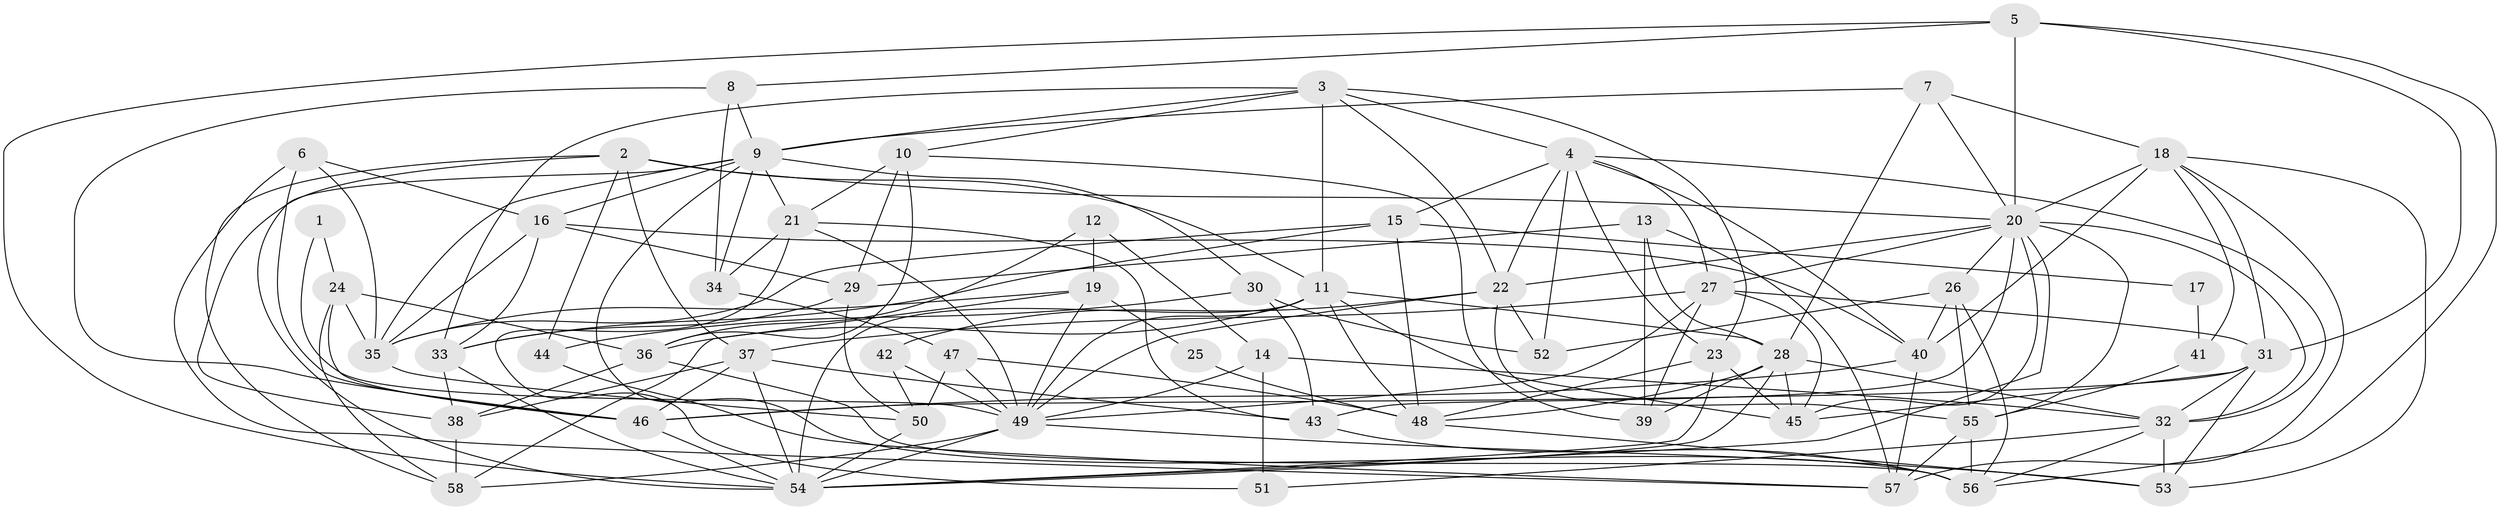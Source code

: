 // original degree distribution, {5: 0.25862068965517243, 8: 0.02586206896551724, 3: 0.27586206896551724, 2: 0.15517241379310345, 4: 0.1810344827586207, 6: 0.08620689655172414, 7: 0.017241379310344827}
// Generated by graph-tools (version 1.1) at 2025/37/03/04/25 23:37:13]
// undirected, 58 vertices, 163 edges
graph export_dot {
  node [color=gray90,style=filled];
  1;
  2;
  3;
  4;
  5;
  6;
  7;
  8;
  9;
  10;
  11;
  12;
  13;
  14;
  15;
  16;
  17;
  18;
  19;
  20;
  21;
  22;
  23;
  24;
  25;
  26;
  27;
  28;
  29;
  30;
  31;
  32;
  33;
  34;
  35;
  36;
  37;
  38;
  39;
  40;
  41;
  42;
  43;
  44;
  45;
  46;
  47;
  48;
  49;
  50;
  51;
  52;
  53;
  54;
  55;
  56;
  57;
  58;
  1 -- 24 [weight=1.0];
  1 -- 49 [weight=1.0];
  2 -- 11 [weight=1.0];
  2 -- 20 [weight=1.0];
  2 -- 37 [weight=1.0];
  2 -- 38 [weight=1.0];
  2 -- 44 [weight=1.0];
  2 -- 58 [weight=1.0];
  3 -- 4 [weight=1.0];
  3 -- 9 [weight=1.0];
  3 -- 10 [weight=1.0];
  3 -- 11 [weight=1.0];
  3 -- 22 [weight=1.0];
  3 -- 23 [weight=1.0];
  3 -- 33 [weight=1.0];
  4 -- 15 [weight=1.0];
  4 -- 22 [weight=1.0];
  4 -- 23 [weight=1.0];
  4 -- 27 [weight=1.0];
  4 -- 32 [weight=1.0];
  4 -- 40 [weight=1.0];
  4 -- 52 [weight=1.0];
  5 -- 8 [weight=1.0];
  5 -- 20 [weight=1.0];
  5 -- 31 [weight=1.0];
  5 -- 54 [weight=1.0];
  5 -- 56 [weight=1.0];
  6 -- 16 [weight=1.0];
  6 -- 35 [weight=1.0];
  6 -- 46 [weight=1.0];
  6 -- 57 [weight=1.0];
  7 -- 9 [weight=1.0];
  7 -- 18 [weight=1.0];
  7 -- 20 [weight=1.0];
  7 -- 28 [weight=1.0];
  8 -- 9 [weight=1.0];
  8 -- 34 [weight=1.0];
  8 -- 46 [weight=1.0];
  9 -- 16 [weight=1.0];
  9 -- 21 [weight=2.0];
  9 -- 30 [weight=1.0];
  9 -- 34 [weight=1.0];
  9 -- 35 [weight=1.0];
  9 -- 54 [weight=1.0];
  9 -- 56 [weight=1.0];
  10 -- 21 [weight=1.0];
  10 -- 29 [weight=1.0];
  10 -- 36 [weight=1.0];
  10 -- 39 [weight=1.0];
  11 -- 28 [weight=1.0];
  11 -- 36 [weight=1.0];
  11 -- 45 [weight=1.0];
  11 -- 48 [weight=1.0];
  11 -- 49 [weight=1.0];
  11 -- 54 [weight=1.0];
  12 -- 14 [weight=1.0];
  12 -- 19 [weight=1.0];
  12 -- 36 [weight=1.0];
  13 -- 28 [weight=1.0];
  13 -- 29 [weight=1.0];
  13 -- 39 [weight=1.0];
  13 -- 57 [weight=1.0];
  14 -- 32 [weight=1.0];
  14 -- 49 [weight=1.0];
  14 -- 51 [weight=1.0];
  15 -- 17 [weight=2.0];
  15 -- 33 [weight=1.0];
  15 -- 35 [weight=1.0];
  15 -- 48 [weight=1.0];
  16 -- 29 [weight=1.0];
  16 -- 33 [weight=1.0];
  16 -- 35 [weight=1.0];
  16 -- 40 [weight=1.0];
  17 -- 41 [weight=1.0];
  18 -- 20 [weight=2.0];
  18 -- 31 [weight=1.0];
  18 -- 40 [weight=1.0];
  18 -- 41 [weight=1.0];
  18 -- 53 [weight=1.0];
  18 -- 57 [weight=1.0];
  19 -- 25 [weight=1.0];
  19 -- 35 [weight=1.0];
  19 -- 49 [weight=1.0];
  19 -- 58 [weight=1.0];
  20 -- 22 [weight=1.0];
  20 -- 26 [weight=1.0];
  20 -- 27 [weight=1.0];
  20 -- 32 [weight=1.0];
  20 -- 43 [weight=1.0];
  20 -- 45 [weight=1.0];
  20 -- 54 [weight=1.0];
  20 -- 55 [weight=1.0];
  21 -- 34 [weight=1.0];
  21 -- 43 [weight=1.0];
  21 -- 49 [weight=1.0];
  21 -- 51 [weight=1.0];
  22 -- 42 [weight=1.0];
  22 -- 49 [weight=1.0];
  22 -- 52 [weight=1.0];
  22 -- 55 [weight=1.0];
  23 -- 45 [weight=1.0];
  23 -- 48 [weight=1.0];
  23 -- 54 [weight=1.0];
  24 -- 35 [weight=1.0];
  24 -- 36 [weight=3.0];
  24 -- 46 [weight=1.0];
  24 -- 58 [weight=1.0];
  25 -- 48 [weight=1.0];
  26 -- 40 [weight=1.0];
  26 -- 52 [weight=1.0];
  26 -- 55 [weight=1.0];
  26 -- 56 [weight=1.0];
  27 -- 31 [weight=1.0];
  27 -- 37 [weight=1.0];
  27 -- 39 [weight=1.0];
  27 -- 45 [weight=1.0];
  27 -- 49 [weight=1.0];
  28 -- 32 [weight=2.0];
  28 -- 39 [weight=1.0];
  28 -- 45 [weight=1.0];
  28 -- 48 [weight=1.0];
  28 -- 54 [weight=1.0];
  29 -- 33 [weight=1.0];
  29 -- 50 [weight=1.0];
  30 -- 43 [weight=2.0];
  30 -- 44 [weight=1.0];
  30 -- 52 [weight=1.0];
  31 -- 32 [weight=1.0];
  31 -- 45 [weight=1.0];
  31 -- 46 [weight=1.0];
  31 -- 53 [weight=1.0];
  32 -- 51 [weight=1.0];
  32 -- 53 [weight=1.0];
  32 -- 56 [weight=1.0];
  33 -- 38 [weight=1.0];
  33 -- 54 [weight=1.0];
  34 -- 47 [weight=2.0];
  35 -- 50 [weight=1.0];
  36 -- 38 [weight=1.0];
  36 -- 56 [weight=1.0];
  37 -- 38 [weight=1.0];
  37 -- 43 [weight=1.0];
  37 -- 46 [weight=1.0];
  37 -- 54 [weight=1.0];
  38 -- 58 [weight=1.0];
  40 -- 46 [weight=1.0];
  40 -- 57 [weight=1.0];
  41 -- 55 [weight=1.0];
  42 -- 49 [weight=1.0];
  42 -- 50 [weight=1.0];
  43 -- 56 [weight=1.0];
  44 -- 57 [weight=1.0];
  46 -- 54 [weight=1.0];
  47 -- 48 [weight=1.0];
  47 -- 49 [weight=1.0];
  47 -- 50 [weight=1.0];
  48 -- 53 [weight=1.0];
  49 -- 53 [weight=1.0];
  49 -- 54 [weight=1.0];
  49 -- 58 [weight=1.0];
  50 -- 54 [weight=1.0];
  55 -- 56 [weight=1.0];
  55 -- 57 [weight=1.0];
}
